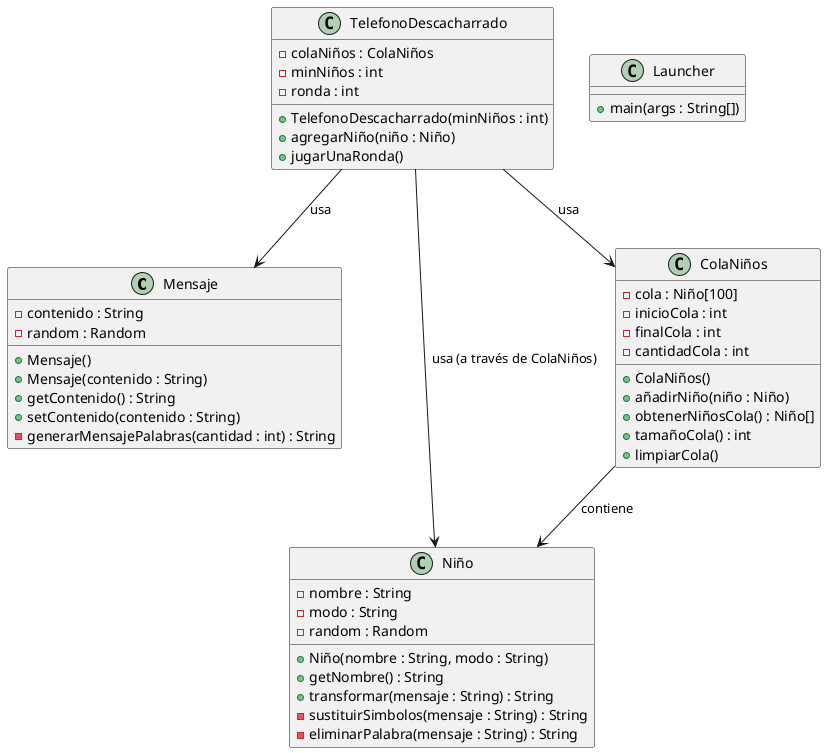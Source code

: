 @startuml
' Diagrama de clases de Teléfono Descacharrado

class Mensaje {
    - contenido : String
    - random : Random
    + Mensaje()
    + Mensaje(contenido : String)
    + getContenido() : String
    + setContenido(contenido : String)
    - generarMensajePalabras(cantidad : int) : String
}

class Niño {
    - nombre : String
    - modo : String
    - random : Random
    + Niño(nombre : String, modo : String)
    + getNombre() : String
    + transformar(mensaje : String) : String
    - sustituirSimbolos(mensaje : String) : String
    - eliminarPalabra(mensaje : String) : String
}

class ColaNiños {
    - cola : Niño[100]
    - inicioCola : int
    - finalCola : int
    - cantidadCola : int
    + ColaNiños()
    + añadirNiño(niño : Niño)
    + obtenerNiñosCola() : Niño[]
    + tamañoCola() : int
    + limpiarCola()
}

class TelefonoDescacharrado {
    - colaNiños : ColaNiños
    - minNiños : int
    - ronda : int
    + TelefonoDescacharrado(minNiños : int)
    + agregarNiño(niño : Niño)
    + jugarUnaRonda()
}

class Launcher {
    + main(args : String[])
}

' Relaciones
TelefonoDescacharrado --> ColaNiños : usa
TelefonoDescacharrado --> Niño : usa (a través de ColaNiños)
TelefonoDescacharrado --> Mensaje : usa
ColaNiños --> Niño : contiene

@enduml
